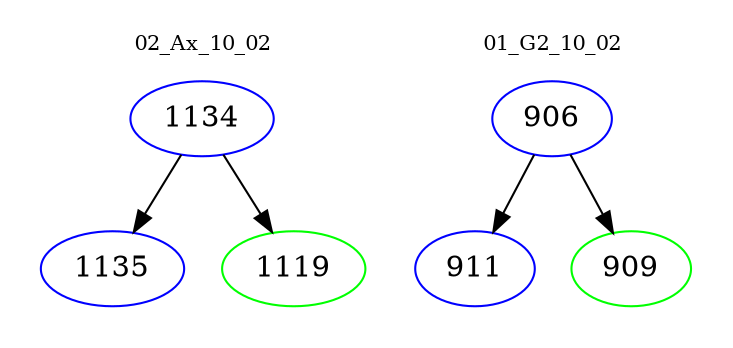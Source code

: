 digraph{
subgraph cluster_0 {
color = white
label = "02_Ax_10_02";
fontsize=10;
T0_1134 [label="1134", color="blue"]
T0_1134 -> T0_1135 [color="black"]
T0_1135 [label="1135", color="blue"]
T0_1134 -> T0_1119 [color="black"]
T0_1119 [label="1119", color="green"]
}
subgraph cluster_1 {
color = white
label = "01_G2_10_02";
fontsize=10;
T1_906 [label="906", color="blue"]
T1_906 -> T1_911 [color="black"]
T1_911 [label="911", color="blue"]
T1_906 -> T1_909 [color="black"]
T1_909 [label="909", color="green"]
}
}

